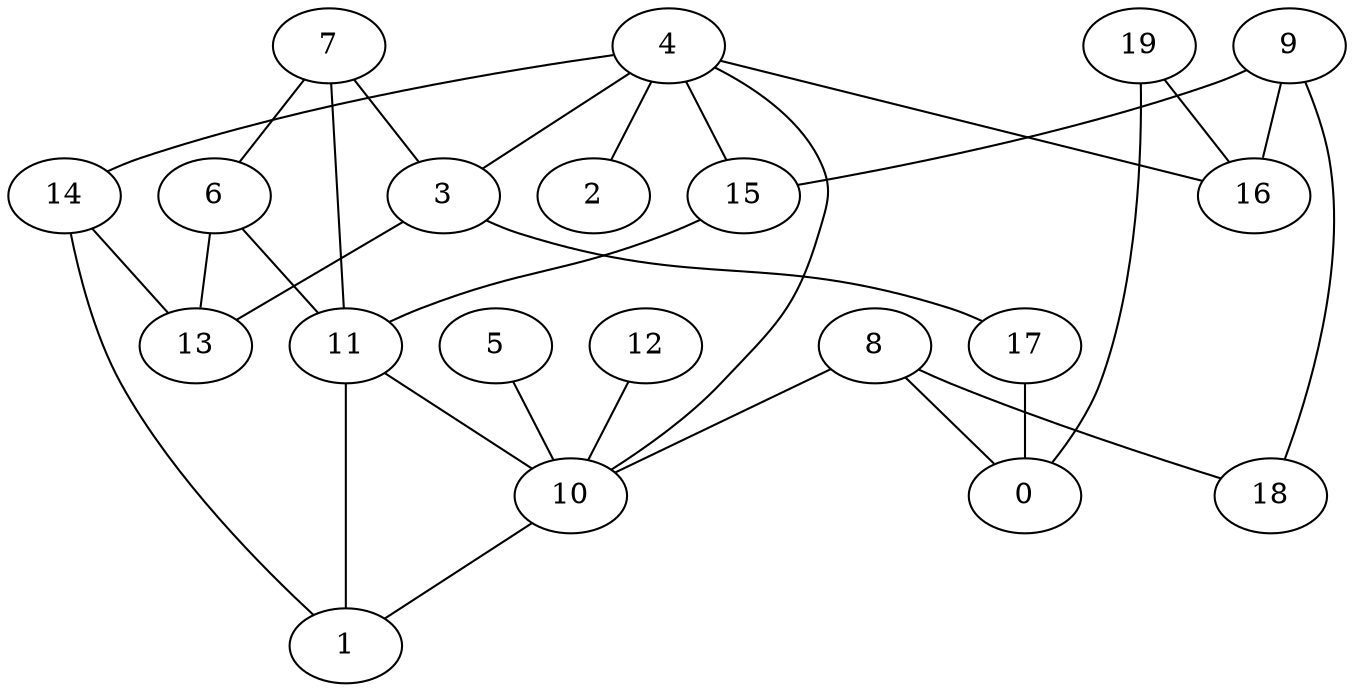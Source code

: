 digraph GG_graph {

subgraph G_graph {
edge [color = black]
"7" -> "6" [dir = none]
"7" -> "3" [dir = none]
"19" -> "0" [dir = none]
"4" -> "2" [dir = none]
"4" -> "16" [dir = none]
"4" -> "3" [dir = none]
"4" -> "10" [dir = none]
"4" -> "14" [dir = none]
"10" -> "1" [dir = none]
"5" -> "10" [dir = none]
"3" -> "17" [dir = none]
"3" -> "13" [dir = none]
"9" -> "15" [dir = none]
"12" -> "10" [dir = none]
"8" -> "18" [dir = none]
"8" -> "0" [dir = none]
"8" -> "10" [dir = none]
"11" -> "10" [dir = none]
"15" -> "11" [dir = none]
"6" -> "13" [dir = none]
"9" -> "16" [dir = none]
"14" -> "13" [dir = none]
"11" -> "1" [dir = none]
"14" -> "1" [dir = none]
"9" -> "18" [dir = none]
"7" -> "11" [dir = none]
"4" -> "15" [dir = none]
"17" -> "0" [dir = none]
"19" -> "16" [dir = none]
"6" -> "11" [dir = none]
}

}
